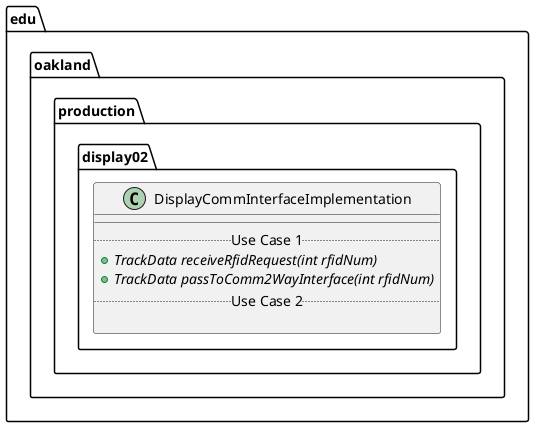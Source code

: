 @startuml DisplayCommInterfaceImplementation

package edu.oakland.production.display02 {
    class DisplayCommInterfaceImplementation {
        __
        .. Use Case 1 ..
        {abstract} + TrackData receiveRfidRequest(int rfidNum)
        {abstract} + TrackData passToComm2WayInterface(int rfidNum)
        .. Use Case 2 ..

    }
}

@enduml
